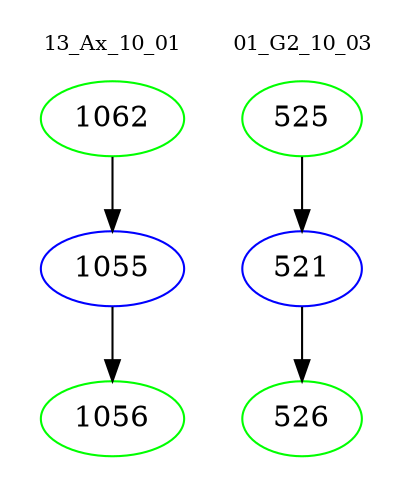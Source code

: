 digraph{
subgraph cluster_0 {
color = white
label = "13_Ax_10_01";
fontsize=10;
T0_1062 [label="1062", color="green"]
T0_1062 -> T0_1055 [color="black"]
T0_1055 [label="1055", color="blue"]
T0_1055 -> T0_1056 [color="black"]
T0_1056 [label="1056", color="green"]
}
subgraph cluster_1 {
color = white
label = "01_G2_10_03";
fontsize=10;
T1_525 [label="525", color="green"]
T1_525 -> T1_521 [color="black"]
T1_521 [label="521", color="blue"]
T1_521 -> T1_526 [color="black"]
T1_526 [label="526", color="green"]
}
}
